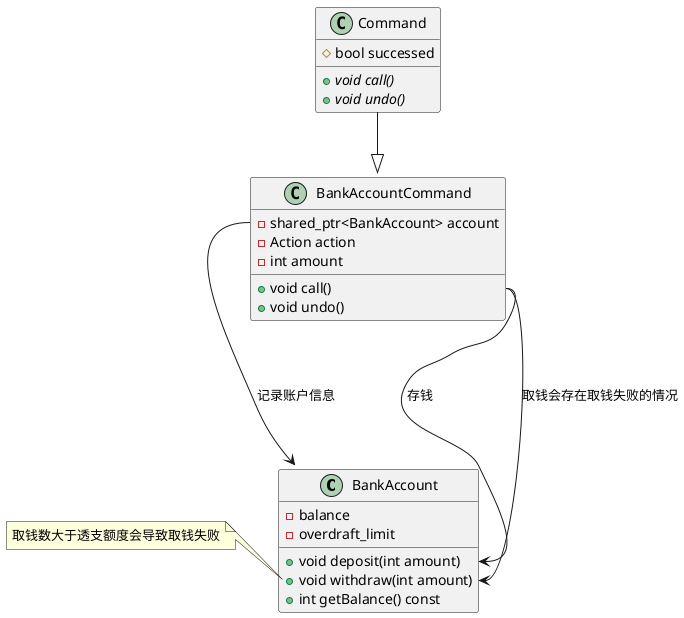 @startuml
class BankAccount{
    - balance
    - overdraft_limit
    + void deposit(int amount)
    + void withdraw(int amount)
    + int getBalance() const
}
class Command{
    # bool successed
    + {abstract} void call()
    + {abstract} void undo()
}
class BankAccountCommand{
    - shared_ptr<BankAccount> account
    - Action action
    - int amount
    + void call()
    + void undo() 
}
Command--|>BankAccountCommand
BankAccountCommand::account-->BankAccount::account:记录账户信息
BankAccountCommand::call--->BankAccount::deposit: 存钱
BankAccountCommand::call-->BankAccount::withdraw: 取钱会存在取钱失败的情况
note left of BankAccount::withdraw
取钱数大于透支额度会导致取钱失败
end note
@enduml